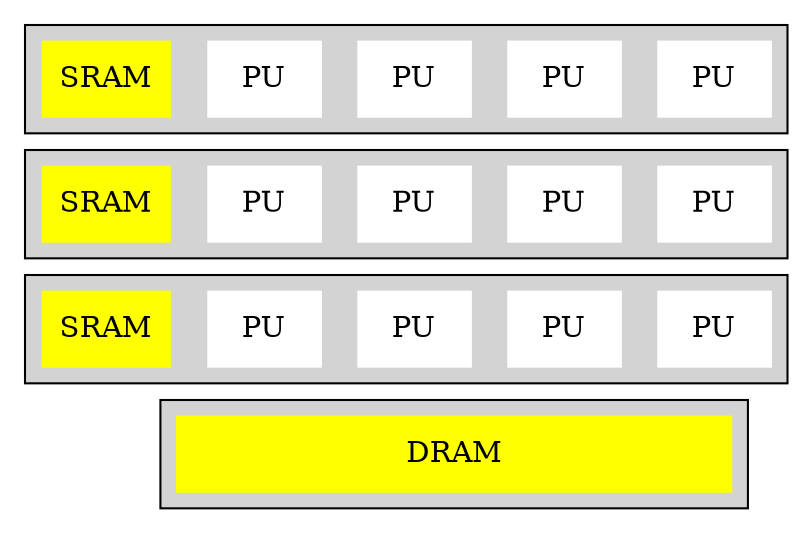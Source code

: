 graph gpu {

rankdir=TB;
ranksep=0.3;
#concentrate=true;
splines=ortho;
node[shape=box];

subgraph cluster_r {
    style=filled;
    node [style=filled, color=white];
    r [label="DRAM", color=yellow];
}

subgraph cluster_pu1 {
    style=filled;
    node [style=filled, color=white];
    {rank=min; s1, pu11, pu12, pu13, pu14;}
    s1 [label="SRAM", color=yellow];
    pu11, pu12, pu13, pu14 [label="PU"];
}

subgraph cluster_pu2 {
    style=filled;
    node [style=filled, color=white];
    s2 [label="SRAM", color=yellow];
    pu21, pu22, pu23, pu24 [label="PU"];
}


subgraph cluster_pu3 {
    style=filled;
    node [style=filled, color=white];
    s3 [label="SRAM", color=yellow];
    pu31, pu32, pu33, pu34 [label="PU"];
}

edge [style=invis];

s1 -- pu11 -- pu12 -- pu13 -- pu14;

s1 -- s2 -- s3;
pu11 -- pu21 -- pu31;
pu12 -- pu22 -- pu32;
pu13 -- pu23 -- pu33;
pu14 -- pu24 -- pu34;

r [width=3.7]
{pu32 pu33} -- r [style=invis];

}
